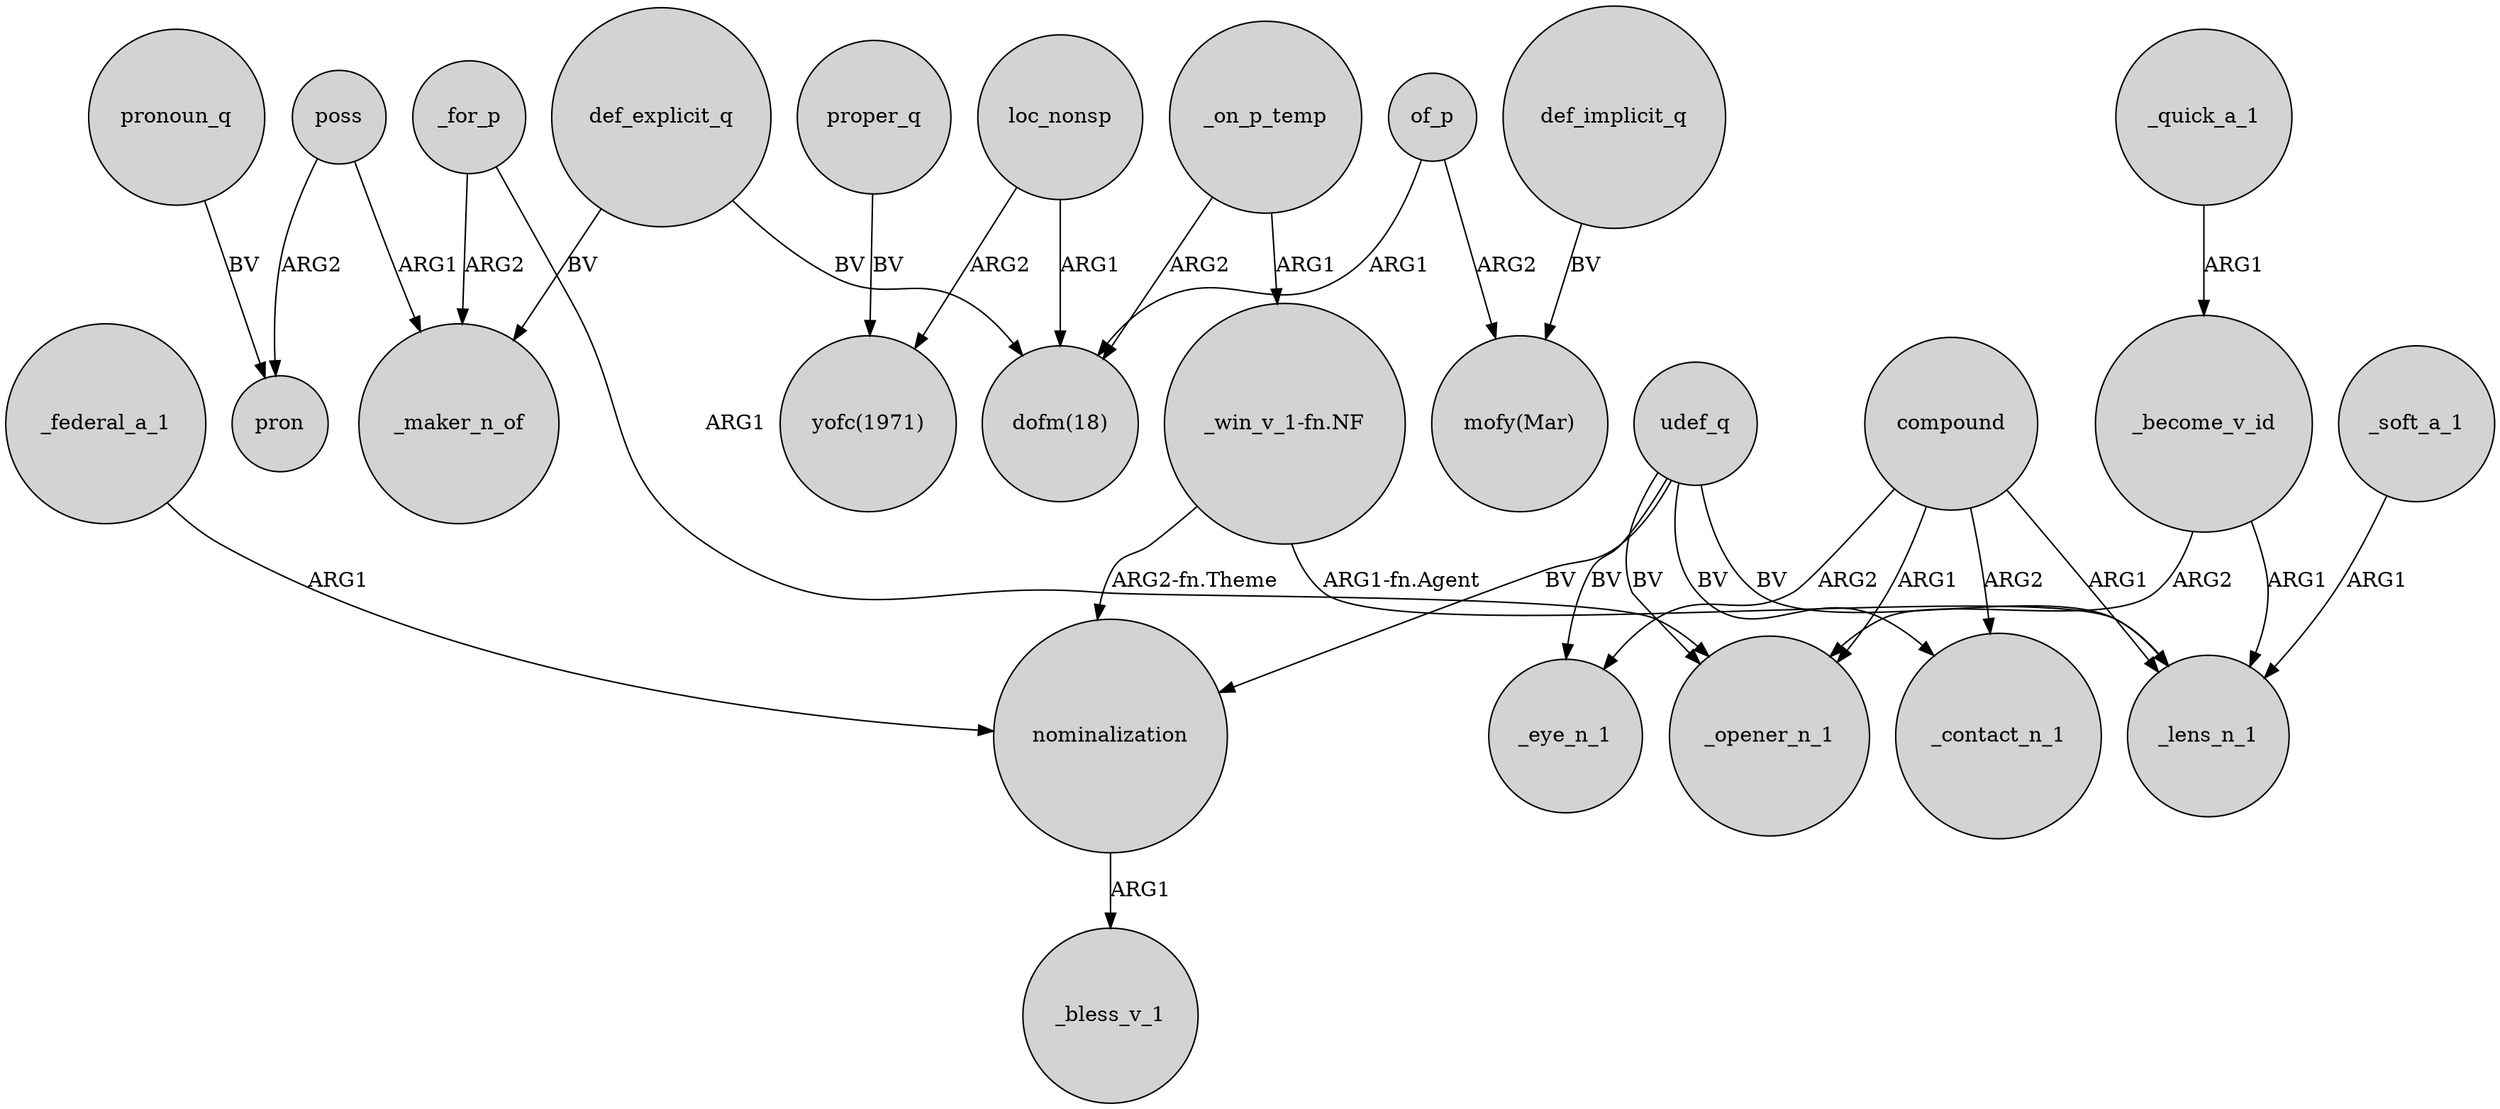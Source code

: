 digraph {
	node [shape=circle style=filled]
	_for_p -> _maker_n_of [label=ARG2]
	loc_nonsp -> "yofc(1971)" [label=ARG2]
	poss -> pron [label=ARG2]
	def_explicit_q -> _maker_n_of [label=BV]
	_become_v_id -> _lens_n_1 [label=ARG1]
	_become_v_id -> _opener_n_1 [label=ARG2]
	udef_q -> _opener_n_1 [label=BV]
	compound -> _contact_n_1 [label=ARG2]
	of_p -> "dofm(18)" [label=ARG1]
	nominalization -> _bless_v_1 [label=ARG1]
	_on_p_temp -> "dofm(18)" [label=ARG2]
	_soft_a_1 -> _lens_n_1 [label=ARG1]
	_for_p -> _opener_n_1 [label=ARG1]
	def_implicit_q -> "mofy(Mar)" [label=BV]
	"_win_v_1-fn.NF" -> _lens_n_1 [label="ARG1-fn.Agent"]
	compound -> _eye_n_1 [label=ARG2]
	udef_q -> _eye_n_1 [label=BV]
	def_explicit_q -> "dofm(18)" [label=BV]
	udef_q -> _lens_n_1 [label=BV]
	pronoun_q -> pron [label=BV]
	compound -> _lens_n_1 [label=ARG1]
	"_win_v_1-fn.NF" -> nominalization [label="ARG2-fn.Theme"]
	_quick_a_1 -> _become_v_id [label=ARG1]
	udef_q -> nominalization [label=BV]
	_federal_a_1 -> nominalization [label=ARG1]
	loc_nonsp -> "dofm(18)" [label=ARG1]
	of_p -> "mofy(Mar)" [label=ARG2]
	udef_q -> _contact_n_1 [label=BV]
	compound -> _opener_n_1 [label=ARG1]
	proper_q -> "yofc(1971)" [label=BV]
	_on_p_temp -> "_win_v_1-fn.NF" [label=ARG1]
	poss -> _maker_n_of [label=ARG1]
}
